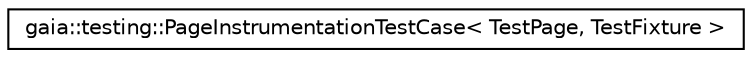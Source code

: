 digraph G
{
  edge [fontname="Helvetica",fontsize="10",labelfontname="Helvetica",labelfontsize="10"];
  node [fontname="Helvetica",fontsize="10",shape=record];
  rankdir=LR;
  Node1 [label="gaia::testing::PageInstrumentationTestCase\< TestPage, TestFixture \>",height=0.2,width=0.4,color="black", fillcolor="white", style="filled",URL="$d0/dd4/classgaia_1_1testing_1_1_page_instrumentation_test_case.html",tooltip="This class provides functional testing of a single page."];
}
